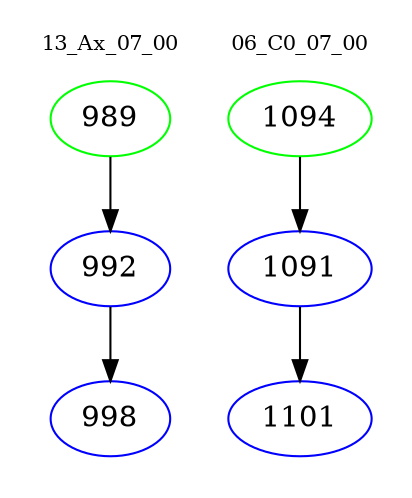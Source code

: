 digraph{
subgraph cluster_0 {
color = white
label = "13_Ax_07_00";
fontsize=10;
T0_989 [label="989", color="green"]
T0_989 -> T0_992 [color="black"]
T0_992 [label="992", color="blue"]
T0_992 -> T0_998 [color="black"]
T0_998 [label="998", color="blue"]
}
subgraph cluster_1 {
color = white
label = "06_C0_07_00";
fontsize=10;
T1_1094 [label="1094", color="green"]
T1_1094 -> T1_1091 [color="black"]
T1_1091 [label="1091", color="blue"]
T1_1091 -> T1_1101 [color="black"]
T1_1101 [label="1101", color="blue"]
}
}
